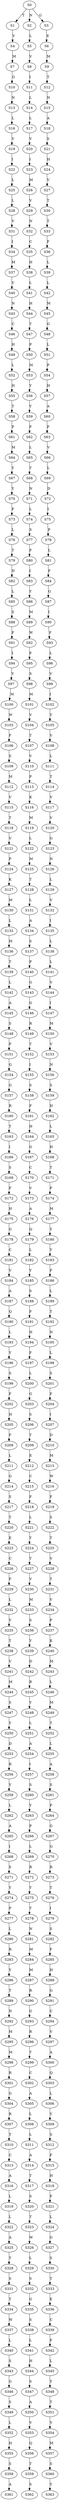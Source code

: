 strict digraph  {
	S0 -> S1 [ label = T ];
	S0 -> S2 [ label = N ];
	S0 -> S3 [ label = G ];
	S1 -> S4 [ label = V ];
	S2 -> S5 [ label = L ];
	S3 -> S6 [ label = E ];
	S4 -> S7 [ label = M ];
	S5 -> S8 [ label = V ];
	S6 -> S9 [ label = M ];
	S7 -> S10 [ label = G ];
	S8 -> S11 [ label = I ];
	S9 -> S12 [ label = T ];
	S10 -> S13 [ label = N ];
	S11 -> S14 [ label = L ];
	S12 -> S15 [ label = N ];
	S13 -> S16 [ label = L ];
	S14 -> S17 [ label = L ];
	S15 -> S18 [ label = A ];
	S16 -> S19 [ label = V ];
	S17 -> S20 [ label = V ];
	S18 -> S21 [ label = S ];
	S19 -> S22 [ label = I ];
	S20 -> S23 [ label = I ];
	S21 -> S24 [ label = H ];
	S22 -> S25 [ label = L ];
	S23 -> S26 [ label = M ];
	S24 -> S27 [ label = V ];
	S25 -> S28 [ label = L ];
	S26 -> S29 [ label = V ];
	S27 -> S30 [ label = T ];
	S28 -> S31 [ label = V ];
	S29 -> S32 [ label = N ];
	S30 -> S33 [ label = T ];
	S31 -> S34 [ label = I ];
	S32 -> S35 [ label = C ];
	S33 -> S36 [ label = F ];
	S34 -> S37 [ label = M ];
	S35 -> S38 [ label = H ];
	S36 -> S39 [ label = L ];
	S37 -> S40 [ label = V ];
	S38 -> S41 [ label = L ];
	S39 -> S42 [ label = L ];
	S40 -> S43 [ label = N ];
	S41 -> S44 [ label = H ];
	S42 -> S45 [ label = M ];
	S43 -> S46 [ label = C ];
	S44 -> S47 [ label = T ];
	S45 -> S48 [ label = G ];
	S46 -> S49 [ label = H ];
	S47 -> S50 [ label = P ];
	S48 -> S51 [ label = L ];
	S49 -> S52 [ label = L ];
	S50 -> S53 [ label = M ];
	S51 -> S54 [ label = P ];
	S52 -> S55 [ label = H ];
	S53 -> S56 [ label = Y ];
	S54 -> S57 [ label = H ];
	S55 -> S58 [ label = T ];
	S56 -> S59 [ label = Y ];
	S57 -> S60 [ label = A ];
	S58 -> S61 [ label = P ];
	S59 -> S62 [ label = F ];
	S60 -> S63 [ label = P ];
	S61 -> S64 [ label = M ];
	S62 -> S65 [ label = L ];
	S63 -> S66 [ label = V ];
	S64 -> S67 [ label = Y ];
	S65 -> S68 [ label = T ];
	S66 -> S69 [ label = L ];
	S67 -> S70 [ label = Y ];
	S68 -> S71 [ label = N ];
	S69 -> S72 [ label = D ];
	S70 -> S73 [ label = F ];
	S71 -> S74 [ label = L ];
	S72 -> S75 [ label = I ];
	S73 -> S76 [ label = L ];
	S74 -> S77 [ label = S ];
	S75 -> S78 [ label = P ];
	S76 -> S79 [ label = T ];
	S77 -> S80 [ label = F ];
	S78 -> S81 [ label = L ];
	S79 -> S82 [ label = N ];
	S80 -> S83 [ label = I ];
	S81 -> S84 [ label = F ];
	S82 -> S85 [ label = L ];
	S83 -> S86 [ label = Y ];
	S84 -> S87 [ label = G ];
	S85 -> S88 [ label = S ];
	S86 -> S89 [ label = M ];
	S87 -> S90 [ label = I ];
	S88 -> S91 [ label = F ];
	S89 -> S92 [ label = W ];
	S90 -> S93 [ label = F ];
	S91 -> S94 [ label = I ];
	S92 -> S95 [ label = F ];
	S93 -> S96 [ label = L ];
	S94 -> S97 [ label = Y ];
	S95 -> S98 [ label = S ];
	S96 -> S99 [ label = V ];
	S97 -> S100 [ label = M ];
	S98 -> S101 [ label = M ];
	S99 -> S102 [ label = I ];
	S100 -> S103 [ label = W ];
	S101 -> S104 [ label = V ];
	S102 -> S105 [ label = Y ];
	S103 -> S106 [ label = F ];
	S104 -> S107 [ label = T ];
	S105 -> S108 [ label = V ];
	S106 -> S109 [ label = S ];
	S107 -> S110 [ label = V ];
	S108 -> S111 [ label = L ];
	S109 -> S112 [ label = M ];
	S110 -> S113 [ label = P ];
	S111 -> S114 [ label = T ];
	S112 -> S115 [ label = V ];
	S113 -> S116 [ label = K ];
	S114 -> S117 [ label = V ];
	S115 -> S118 [ label = T ];
	S116 -> S119 [ label = M ];
	S117 -> S120 [ label = V ];
	S118 -> S121 [ label = V ];
	S119 -> S122 [ label = L ];
	S120 -> S123 [ label = G ];
	S121 -> S124 [ label = P ];
	S122 -> S125 [ label = M ];
	S123 -> S126 [ label = N ];
	S124 -> S127 [ label = K ];
	S125 -> S128 [ label = T ];
	S126 -> S129 [ label = L ];
	S127 -> S130 [ label = M ];
	S128 -> S131 [ label = L ];
	S129 -> S132 [ label = V ];
	S130 -> S133 [ label = L ];
	S131 -> S134 [ label = A ];
	S132 -> S135 [ label = I ];
	S133 -> S136 [ label = M ];
	S134 -> S137 [ label = S ];
	S135 -> S138 [ label = L ];
	S136 -> S139 [ label = T ];
	S137 -> S140 [ label = P ];
	S138 -> S141 [ label = L ];
	S139 -> S142 [ label = L ];
	S140 -> S143 [ label = G ];
	S141 -> S144 [ label = V ];
	S142 -> S145 [ label = A ];
	S143 -> S146 [ label = G ];
	S144 -> S147 [ label = I ];
	S145 -> S148 [ label = S ];
	S146 -> S149 [ label = R ];
	S147 -> S150 [ label = M ];
	S148 -> S151 [ label = P ];
	S149 -> S152 [ label = T ];
	S150 -> S153 [ label = V ];
	S151 -> S154 [ label = G ];
	S152 -> S155 [ label = I ];
	S153 -> S156 [ label = N ];
	S154 -> S157 [ label = G ];
	S155 -> S158 [ label = S ];
	S156 -> S159 [ label = S ];
	S157 -> S160 [ label = R ];
	S158 -> S161 [ label = F ];
	S159 -> S162 [ label = H ];
	S160 -> S163 [ label = T ];
	S161 -> S164 [ label = H ];
	S162 -> S165 [ label = L ];
	S163 -> S166 [ label = I ];
	S164 -> S167 [ label = G ];
	S165 -> S168 [ label = H ];
	S166 -> S169 [ label = S ];
	S167 -> S170 [ label = C ];
	S168 -> S171 [ label = T ];
	S169 -> S172 [ label = F ];
	S170 -> S173 [ label = V ];
	S171 -> S174 [ label = P ];
	S172 -> S175 [ label = H ];
	S173 -> S176 [ label = A ];
	S174 -> S177 [ label = M ];
	S175 -> S178 [ label = G ];
	S176 -> S179 [ label = Q ];
	S177 -> S180 [ label = Y ];
	S178 -> S181 [ label = C ];
	S179 -> S182 [ label = L ];
	S180 -> S183 [ label = Y ];
	S181 -> S184 [ label = V ];
	S182 -> S185 [ label = Y ];
	S183 -> S186 [ label = F ];
	S184 -> S187 [ label = A ];
	S185 -> S188 [ label = S ];
	S186 -> S189 [ label = L ];
	S187 -> S190 [ label = Q ];
	S188 -> S191 [ label = F ];
	S189 -> S192 [ label = T ];
	S190 -> S193 [ label = L ];
	S191 -> S194 [ label = H ];
	S192 -> S195 [ label = N ];
	S193 -> S196 [ label = Y ];
	S194 -> S197 [ label = F ];
	S195 -> S198 [ label = L ];
	S196 -> S199 [ label = S ];
	S197 -> S200 [ label = L ];
	S198 -> S201 [ label = S ];
	S199 -> S202 [ label = F ];
	S200 -> S203 [ label = G ];
	S201 -> S204 [ label = F ];
	S202 -> S205 [ label = H ];
	S203 -> S206 [ label = S ];
	S204 -> S207 [ label = I ];
	S205 -> S208 [ label = F ];
	S206 -> S209 [ label = T ];
	S207 -> S210 [ label = D ];
	S208 -> S211 [ label = L ];
	S209 -> S212 [ label = E ];
	S210 -> S213 [ label = M ];
	S211 -> S214 [ label = G ];
	S212 -> S215 [ label = C ];
	S213 -> S216 [ label = W ];
	S214 -> S217 [ label = S ];
	S215 -> S218 [ label = F ];
	S216 -> S219 [ label = F ];
	S217 -> S220 [ label = T ];
	S218 -> S221 [ label = L ];
	S219 -> S222 [ label = S ];
	S220 -> S223 [ label = E ];
	S221 -> S224 [ label = Y ];
	S222 -> S225 [ label = T ];
	S223 -> S226 [ label = C ];
	S224 -> S227 [ label = T ];
	S225 -> S228 [ label = V ];
	S226 -> S229 [ label = F ];
	S227 -> S230 [ label = V ];
	S228 -> S231 [ label = T ];
	S229 -> S232 [ label = L ];
	S230 -> S233 [ label = M ];
	S231 -> S234 [ label = V ];
	S232 -> S235 [ label = Y ];
	S233 -> S236 [ label = S ];
	S234 -> S237 [ label = P ];
	S235 -> S238 [ label = T ];
	S236 -> S239 [ label = Y ];
	S237 -> S240 [ label = K ];
	S238 -> S241 [ label = V ];
	S239 -> S242 [ label = D ];
	S240 -> S243 [ label = M ];
	S241 -> S244 [ label = M ];
	S242 -> S245 [ label = R ];
	S243 -> S246 [ label = L ];
	S244 -> S247 [ label = S ];
	S245 -> S248 [ label = Y ];
	S246 -> S249 [ label = M ];
	S247 -> S250 [ label = Y ];
	S248 -> S251 [ label = L ];
	S249 -> S252 [ label = T ];
	S250 -> S253 [ label = D ];
	S251 -> S254 [ label = A ];
	S252 -> S255 [ label = L ];
	S253 -> S256 [ label = R ];
	S254 -> S257 [ label = I ];
	S255 -> S258 [ label = A ];
	S256 -> S259 [ label = Y ];
	S257 -> S260 [ label = S ];
	S258 -> S261 [ label = S ];
	S259 -> S262 [ label = L ];
	S260 -> S263 [ label = Y ];
	S261 -> S264 [ label = P ];
	S262 -> S265 [ label = A ];
	S263 -> S266 [ label = P ];
	S264 -> S267 [ label = G ];
	S265 -> S268 [ label = I ];
	S266 -> S269 [ label = L ];
	S267 -> S270 [ label = G ];
	S268 -> S271 [ label = S ];
	S269 -> S272 [ label = R ];
	S270 -> S273 [ label = R ];
	S271 -> S274 [ label = Y ];
	S272 -> S275 [ label = Y ];
	S273 -> S276 [ label = T ];
	S274 -> S277 [ label = P ];
	S275 -> S278 [ label = T ];
	S276 -> S279 [ label = I ];
	S277 -> S280 [ label = L ];
	S278 -> S281 [ label = N ];
	S279 -> S282 [ label = S ];
	S280 -> S283 [ label = R ];
	S281 -> S284 [ label = M ];
	S282 -> S285 [ label = F ];
	S283 -> S286 [ label = Y ];
	S284 -> S287 [ label = M ];
	S285 -> S288 [ label = H ];
	S286 -> S289 [ label = T ];
	S287 -> S290 [ label = R ];
	S288 -> S291 [ label = G ];
	S289 -> S292 [ label = N ];
	S290 -> S293 [ label = G ];
	S291 -> S294 [ label = C ];
	S292 -> S295 [ label = M ];
	S293 -> S296 [ label = R ];
	S294 -> S297 [ label = V ];
	S295 -> S298 [ label = M ];
	S296 -> S299 [ label = T ];
	S297 -> S300 [ label = A ];
	S298 -> S301 [ label = R ];
	S299 -> S302 [ label = C ];
	S300 -> S303 [ label = Q ];
	S301 -> S304 [ label = G ];
	S302 -> S305 [ label = A ];
	S303 -> S306 [ label = L ];
	S304 -> S307 [ label = R ];
	S305 -> S308 [ label = L ];
	S306 -> S309 [ label = Y ];
	S307 -> S310 [ label = T ];
	S308 -> S311 [ label = L ];
	S309 -> S312 [ label = S ];
	S310 -> S313 [ label = C ];
	S311 -> S314 [ label = A ];
	S312 -> S315 [ label = F ];
	S313 -> S316 [ label = A ];
	S314 -> S317 [ label = T ];
	S315 -> S318 [ label = H ];
	S316 -> S319 [ label = L ];
	S317 -> S320 [ label = S ];
	S318 -> S321 [ label = F ];
	S319 -> S322 [ label = L ];
	S320 -> S323 [ label = T ];
	S321 -> S324 [ label = L ];
	S322 -> S325 [ label = A ];
	S323 -> S326 [ label = W ];
	S324 -> S327 [ label = G ];
	S325 -> S328 [ label = T ];
	S326 -> S329 [ label = L ];
	S327 -> S330 [ label = S ];
	S328 -> S331 [ label = S ];
	S329 -> S332 [ label = S ];
	S330 -> S333 [ label = T ];
	S331 -> S334 [ label = T ];
	S332 -> S335 [ label = G ];
	S333 -> S336 [ label = E ];
	S334 -> S337 [ label = W ];
	S335 -> S338 [ label = S ];
	S336 -> S339 [ label = C ];
	S337 -> S340 [ label = L ];
	S338 -> S341 [ label = L ];
	S339 -> S342 [ label = F ];
	S340 -> S343 [ label = S ];
	S341 -> S344 [ label = H ];
	S342 -> S345 [ label = L ];
	S343 -> S346 [ label = G ];
	S344 -> S347 [ label = S ];
	S345 -> S348 [ label = Y ];
	S346 -> S349 [ label = S ];
	S347 -> S350 [ label = A ];
	S348 -> S351 [ label = T ];
	S349 -> S352 [ label = L ];
	S350 -> S353 [ label = V ];
	S351 -> S354 [ label = V ];
	S352 -> S355 [ label = H ];
	S353 -> S356 [ label = Q ];
	S354 -> S357 [ label = M ];
	S355 -> S358 [ label = S ];
	S356 -> S359 [ label = T ];
	S357 -> S360 [ label = S ];
	S358 -> S361 [ label = A ];
	S359 -> S362 [ label = S ];
	S360 -> S363 [ label = Y ];
}

